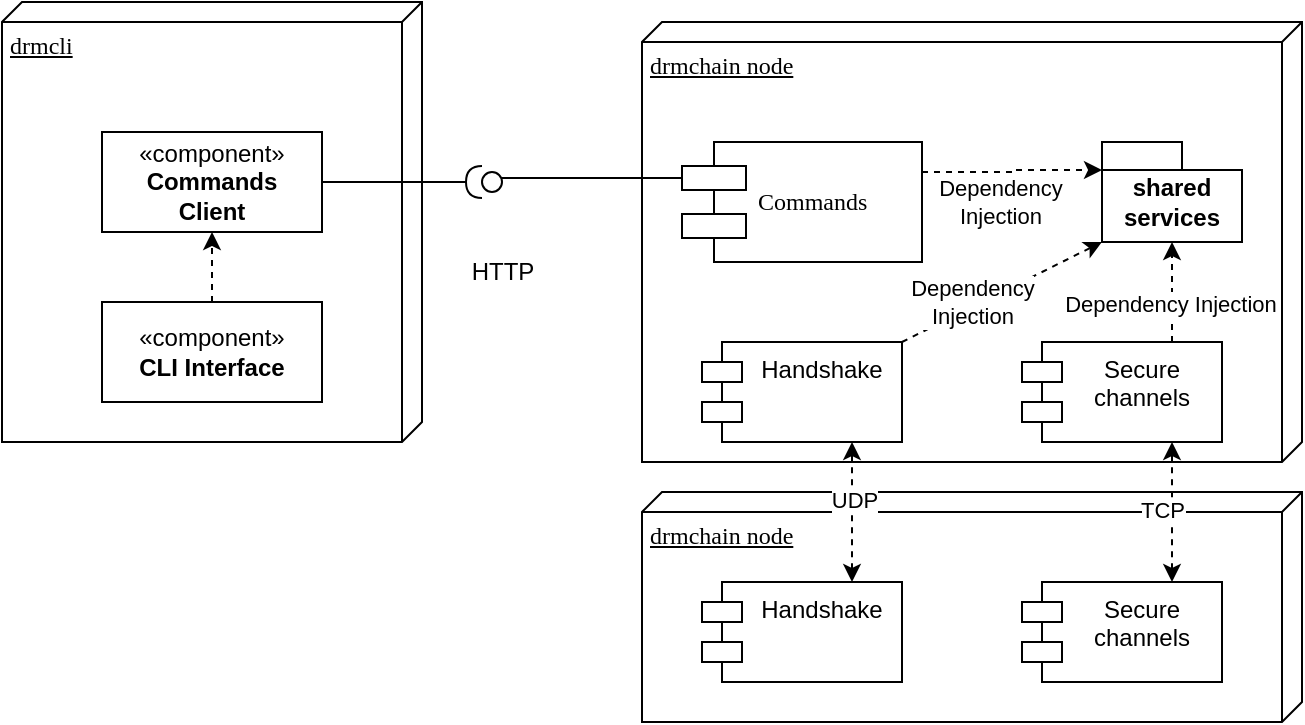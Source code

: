 <mxfile version="26.0.10">
  <diagram name="Page-1" id="5f0bae14-7c28-e335-631c-24af17079c00">
    <mxGraphModel dx="1467" dy="745" grid="1" gridSize="10" guides="1" tooltips="1" connect="1" arrows="1" fold="1" page="1" pageScale="1" pageWidth="1100" pageHeight="850" background="none" math="0" shadow="0">
      <root>
        <mxCell id="0" />
        <mxCell id="1" parent="0" />
        <mxCell id="39150e848f15840c-1" value="drmcli" style="verticalAlign=top;align=left;spacingTop=8;spacingLeft=2;spacingRight=12;shape=cube;size=10;direction=south;fontStyle=4;html=1;rounded=0;shadow=0;comic=0;labelBackgroundColor=none;strokeWidth=1;fontFamily=Verdana;fontSize=12" parent="1" vertex="1">
          <mxGeometry x="190" y="70" width="210" height="220" as="geometry" />
        </mxCell>
        <mxCell id="39150e848f15840c-2" value="drmchain node" style="verticalAlign=top;align=left;spacingTop=8;spacingLeft=2;spacingRight=12;shape=cube;size=10;direction=south;fontStyle=4;html=1;rounded=0;shadow=0;comic=0;labelBackgroundColor=none;strokeWidth=1;fontFamily=Verdana;fontSize=12" parent="1" vertex="1">
          <mxGeometry x="510" y="80" width="330" height="220" as="geometry" />
        </mxCell>
        <mxCell id="39150e848f15840c-7" value="Commands" style="shape=component;align=left;spacingLeft=36;rounded=0;shadow=0;comic=0;labelBackgroundColor=none;strokeWidth=1;fontFamily=Verdana;fontSize=12;html=1;" parent="1" vertex="1">
          <mxGeometry x="530" y="140" width="120" height="60" as="geometry" />
        </mxCell>
        <mxCell id="39150e848f15840c-9" value="" style="ellipse;whiteSpace=wrap;html=1;rounded=0;shadow=0;comic=0;labelBackgroundColor=none;strokeWidth=1;fontFamily=Verdana;fontSize=12;align=center;" parent="1" vertex="1">
          <mxGeometry x="430" y="155" width="10" height="10" as="geometry" />
        </mxCell>
        <mxCell id="39150e848f15840c-13" style="edgeStyle=elbowEdgeStyle;rounded=0;html=1;labelBackgroundColor=none;startArrow=none;startFill=0;startSize=8;endArrow=none;endFill=0;endSize=16;fontFamily=Verdana;fontSize=12;entryX=0;entryY=0.3;entryDx=0;entryDy=0;" parent="1" source="39150e848f15840c-9" target="39150e848f15840c-7" edge="1">
          <mxGeometry relative="1" as="geometry">
            <Array as="points">
              <mxPoint x="485" y="158" />
            </Array>
          </mxGeometry>
        </mxCell>
        <mxCell id="lRgZdli_hoI50cf0TfOX-11" style="edgeStyle=orthogonalEdgeStyle;rounded=0;orthogonalLoop=1;jettySize=auto;html=1;exitX=0.5;exitY=0;exitDx=0;exitDy=0;entryX=0.5;entryY=1;entryDx=0;entryDy=0;dashed=1;" edge="1" parent="1" source="lRgZdli_hoI50cf0TfOX-3" target="lRgZdli_hoI50cf0TfOX-4">
          <mxGeometry relative="1" as="geometry" />
        </mxCell>
        <mxCell id="lRgZdli_hoI50cf0TfOX-3" value="«component»&lt;br&gt;&lt;b&gt;CLI Interface&lt;/b&gt;" style="html=1;whiteSpace=wrap;" vertex="1" parent="1">
          <mxGeometry x="240" y="220" width="110" height="50" as="geometry" />
        </mxCell>
        <mxCell id="lRgZdli_hoI50cf0TfOX-10" style="edgeStyle=orthogonalEdgeStyle;rounded=0;orthogonalLoop=1;jettySize=auto;html=1;exitX=1;exitY=0.5;exitDx=0;exitDy=0;entryX=0;entryY=0.5;entryDx=0;entryDy=0;endArrow=halfCircle;endFill=0;" edge="1" parent="1" source="lRgZdli_hoI50cf0TfOX-4" target="39150e848f15840c-9">
          <mxGeometry relative="1" as="geometry" />
        </mxCell>
        <mxCell id="lRgZdli_hoI50cf0TfOX-4" value="«component»&lt;br&gt;&lt;b&gt;Commands&lt;br&gt;Client&lt;/b&gt;" style="html=1;whiteSpace=wrap;" vertex="1" parent="1">
          <mxGeometry x="240" y="135" width="110" height="50" as="geometry" />
        </mxCell>
        <mxCell id="lRgZdli_hoI50cf0TfOX-9" value="HTTP" style="text;html=1;align=center;verticalAlign=middle;resizable=0;points=[];autosize=1;strokeColor=none;fillColor=none;" vertex="1" parent="1">
          <mxGeometry x="415" y="190" width="50" height="30" as="geometry" />
        </mxCell>
        <mxCell id="lRgZdli_hoI50cf0TfOX-12" value="Handshake" style="shape=module;align=left;spacingLeft=20;align=center;verticalAlign=top;whiteSpace=wrap;html=1;" vertex="1" parent="1">
          <mxGeometry x="540" y="240" width="100" height="50" as="geometry" />
        </mxCell>
        <mxCell id="lRgZdli_hoI50cf0TfOX-13" value="Secure channels" style="shape=module;align=left;spacingLeft=20;align=center;verticalAlign=top;whiteSpace=wrap;html=1;" vertex="1" parent="1">
          <mxGeometry x="700" y="240" width="100" height="50" as="geometry" />
        </mxCell>
        <mxCell id="lRgZdli_hoI50cf0TfOX-16" value="drmchain node" style="verticalAlign=top;align=left;spacingTop=8;spacingLeft=2;spacingRight=12;shape=cube;size=10;direction=south;fontStyle=4;html=1;rounded=0;shadow=0;comic=0;labelBackgroundColor=none;strokeWidth=1;fontFamily=Verdana;fontSize=12" vertex="1" parent="1">
          <mxGeometry x="510" y="315" width="330" height="115" as="geometry" />
        </mxCell>
        <mxCell id="lRgZdli_hoI50cf0TfOX-21" style="edgeStyle=orthogonalEdgeStyle;rounded=0;orthogonalLoop=1;jettySize=auto;html=1;exitX=0.75;exitY=0;exitDx=0;exitDy=0;entryX=0.75;entryY=1;entryDx=0;entryDy=0;dashed=1;startArrow=classic;startFill=1;" edge="1" parent="1" source="lRgZdli_hoI50cf0TfOX-18" target="lRgZdli_hoI50cf0TfOX-12">
          <mxGeometry relative="1" as="geometry" />
        </mxCell>
        <mxCell id="lRgZdli_hoI50cf0TfOX-31" value="UDP" style="edgeLabel;html=1;align=center;verticalAlign=middle;resizable=0;points=[];" vertex="1" connectable="0" parent="lRgZdli_hoI50cf0TfOX-21">
          <mxGeometry x="0.191" y="-1" relative="1" as="geometry">
            <mxPoint as="offset" />
          </mxGeometry>
        </mxCell>
        <mxCell id="lRgZdli_hoI50cf0TfOX-18" value="Handshake" style="shape=module;align=left;spacingLeft=20;align=center;verticalAlign=top;whiteSpace=wrap;html=1;" vertex="1" parent="1">
          <mxGeometry x="540" y="360" width="100" height="50" as="geometry" />
        </mxCell>
        <mxCell id="lRgZdli_hoI50cf0TfOX-22" style="edgeStyle=orthogonalEdgeStyle;rounded=0;orthogonalLoop=1;jettySize=auto;html=1;exitX=0.75;exitY=0;exitDx=0;exitDy=0;entryX=0.75;entryY=1;entryDx=0;entryDy=0;startArrow=classic;startFill=1;dashed=1;" edge="1" parent="1" source="lRgZdli_hoI50cf0TfOX-19" target="lRgZdli_hoI50cf0TfOX-13">
          <mxGeometry relative="1" as="geometry" />
        </mxCell>
        <mxCell id="lRgZdli_hoI50cf0TfOX-32" value="TCP" style="edgeLabel;html=1;align=center;verticalAlign=middle;resizable=0;points=[];" vertex="1" connectable="0" parent="lRgZdli_hoI50cf0TfOX-22">
          <mxGeometry x="0.048" y="5" relative="1" as="geometry">
            <mxPoint as="offset" />
          </mxGeometry>
        </mxCell>
        <mxCell id="lRgZdli_hoI50cf0TfOX-19" value="Secure channels" style="shape=module;align=left;spacingLeft=20;align=center;verticalAlign=top;whiteSpace=wrap;html=1;" vertex="1" parent="1">
          <mxGeometry x="700" y="360" width="100" height="50" as="geometry" />
        </mxCell>
        <mxCell id="lRgZdli_hoI50cf0TfOX-23" value="shared&lt;br&gt;services" style="shape=folder;fontStyle=1;spacingTop=10;tabWidth=40;tabHeight=14;tabPosition=left;html=1;whiteSpace=wrap;" vertex="1" parent="1">
          <mxGeometry x="740" y="140" width="70" height="50" as="geometry" />
        </mxCell>
        <mxCell id="lRgZdli_hoI50cf0TfOX-24" style="edgeStyle=orthogonalEdgeStyle;rounded=0;orthogonalLoop=1;jettySize=auto;html=1;entryX=0.5;entryY=1;entryDx=0;entryDy=0;entryPerimeter=0;dashed=1;exitX=0.75;exitY=0;exitDx=0;exitDy=0;" edge="1" parent="1" source="lRgZdli_hoI50cf0TfOX-13" target="lRgZdli_hoI50cf0TfOX-23">
          <mxGeometry relative="1" as="geometry">
            <mxPoint x="765" y="250" as="sourcePoint" />
          </mxGeometry>
        </mxCell>
        <mxCell id="lRgZdli_hoI50cf0TfOX-25" value="Dependency Injection" style="edgeLabel;html=1;align=center;verticalAlign=middle;resizable=0;points=[];" vertex="1" connectable="0" parent="lRgZdli_hoI50cf0TfOX-24">
          <mxGeometry x="-0.223" y="1" relative="1" as="geometry">
            <mxPoint as="offset" />
          </mxGeometry>
        </mxCell>
        <mxCell id="lRgZdli_hoI50cf0TfOX-27" style="edgeStyle=orthogonalEdgeStyle;rounded=0;orthogonalLoop=1;jettySize=auto;html=1;exitX=1;exitY=0.25;exitDx=0;exitDy=0;entryX=0;entryY=0;entryDx=0;entryDy=14;entryPerimeter=0;dashed=1;" edge="1" parent="1" source="39150e848f15840c-7" target="lRgZdli_hoI50cf0TfOX-23">
          <mxGeometry relative="1" as="geometry" />
        </mxCell>
        <mxCell id="lRgZdli_hoI50cf0TfOX-28" value="Dependency&lt;br&gt;Injection" style="edgeLabel;html=1;align=center;verticalAlign=middle;resizable=0;points=[];" vertex="1" connectable="0" parent="lRgZdli_hoI50cf0TfOX-27">
          <mxGeometry x="-0.154" y="-2" relative="1" as="geometry">
            <mxPoint y="13" as="offset" />
          </mxGeometry>
        </mxCell>
        <mxCell id="lRgZdli_hoI50cf0TfOX-29" style="rounded=0;orthogonalLoop=1;jettySize=auto;html=1;exitX=1;exitY=0;exitDx=0;exitDy=0;entryX=0;entryY=0;entryDx=0;entryDy=50;entryPerimeter=0;dashed=1;" edge="1" parent="1" source="lRgZdli_hoI50cf0TfOX-12" target="lRgZdli_hoI50cf0TfOX-23">
          <mxGeometry relative="1" as="geometry" />
        </mxCell>
        <mxCell id="lRgZdli_hoI50cf0TfOX-30" value="Dependency&lt;br&gt;Injection" style="edgeLabel;html=1;align=center;verticalAlign=middle;resizable=0;points=[];" vertex="1" connectable="0" parent="lRgZdli_hoI50cf0TfOX-29">
          <mxGeometry x="0.041" y="-3" relative="1" as="geometry">
            <mxPoint x="-18" y="3" as="offset" />
          </mxGeometry>
        </mxCell>
      </root>
    </mxGraphModel>
  </diagram>
</mxfile>
